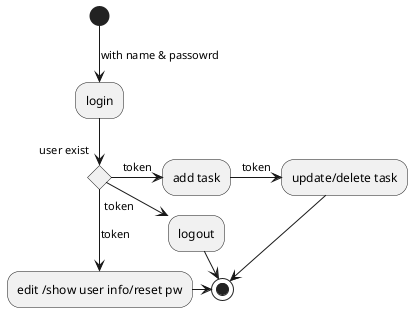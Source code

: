 @startuml

(*)-->[with name & passowrd]"login"

if "user exist" then
--> [token]"edit /show user info/reset pw"
-right-> (*)

else  
-> [token]"logout"
-right-> (*)


else  
-> [token]"add task"
-> [token]"update/delete task"
-->(*)


@enduml